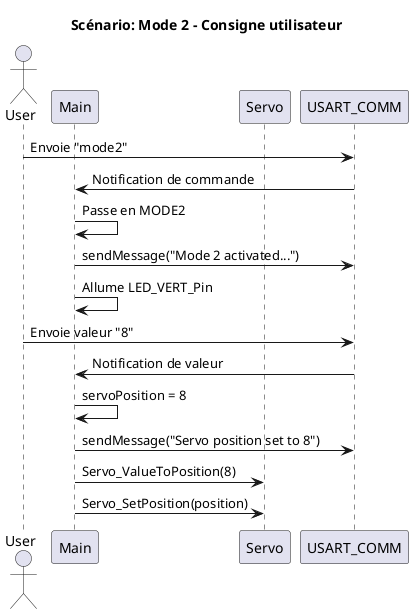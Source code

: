 @startuml
' Participants (modules)
actor "User" as User
participant "Main" as Main
participant "Servo" as Servo
participant "USART_COMM" as USART

title Scénario: Mode 2 - Consigne utilisateur

User -> USART: Envoie "mode2"
USART -> Main: Notification de commande
Main -> Main: Passe en MODE2
Main -> USART: sendMessage("Mode 2 activated...")
Main -> Main: Allume LED_VERT_Pin

User -> USART: Envoie valeur "8"
USART -> Main: Notification de valeur
Main -> Main: servoPosition = 8
Main -> USART: sendMessage("Servo position set to 8")
Main -> Servo: Servo_ValueToPosition(8)
Main -> Servo: Servo_SetPosition(position)
@enduml